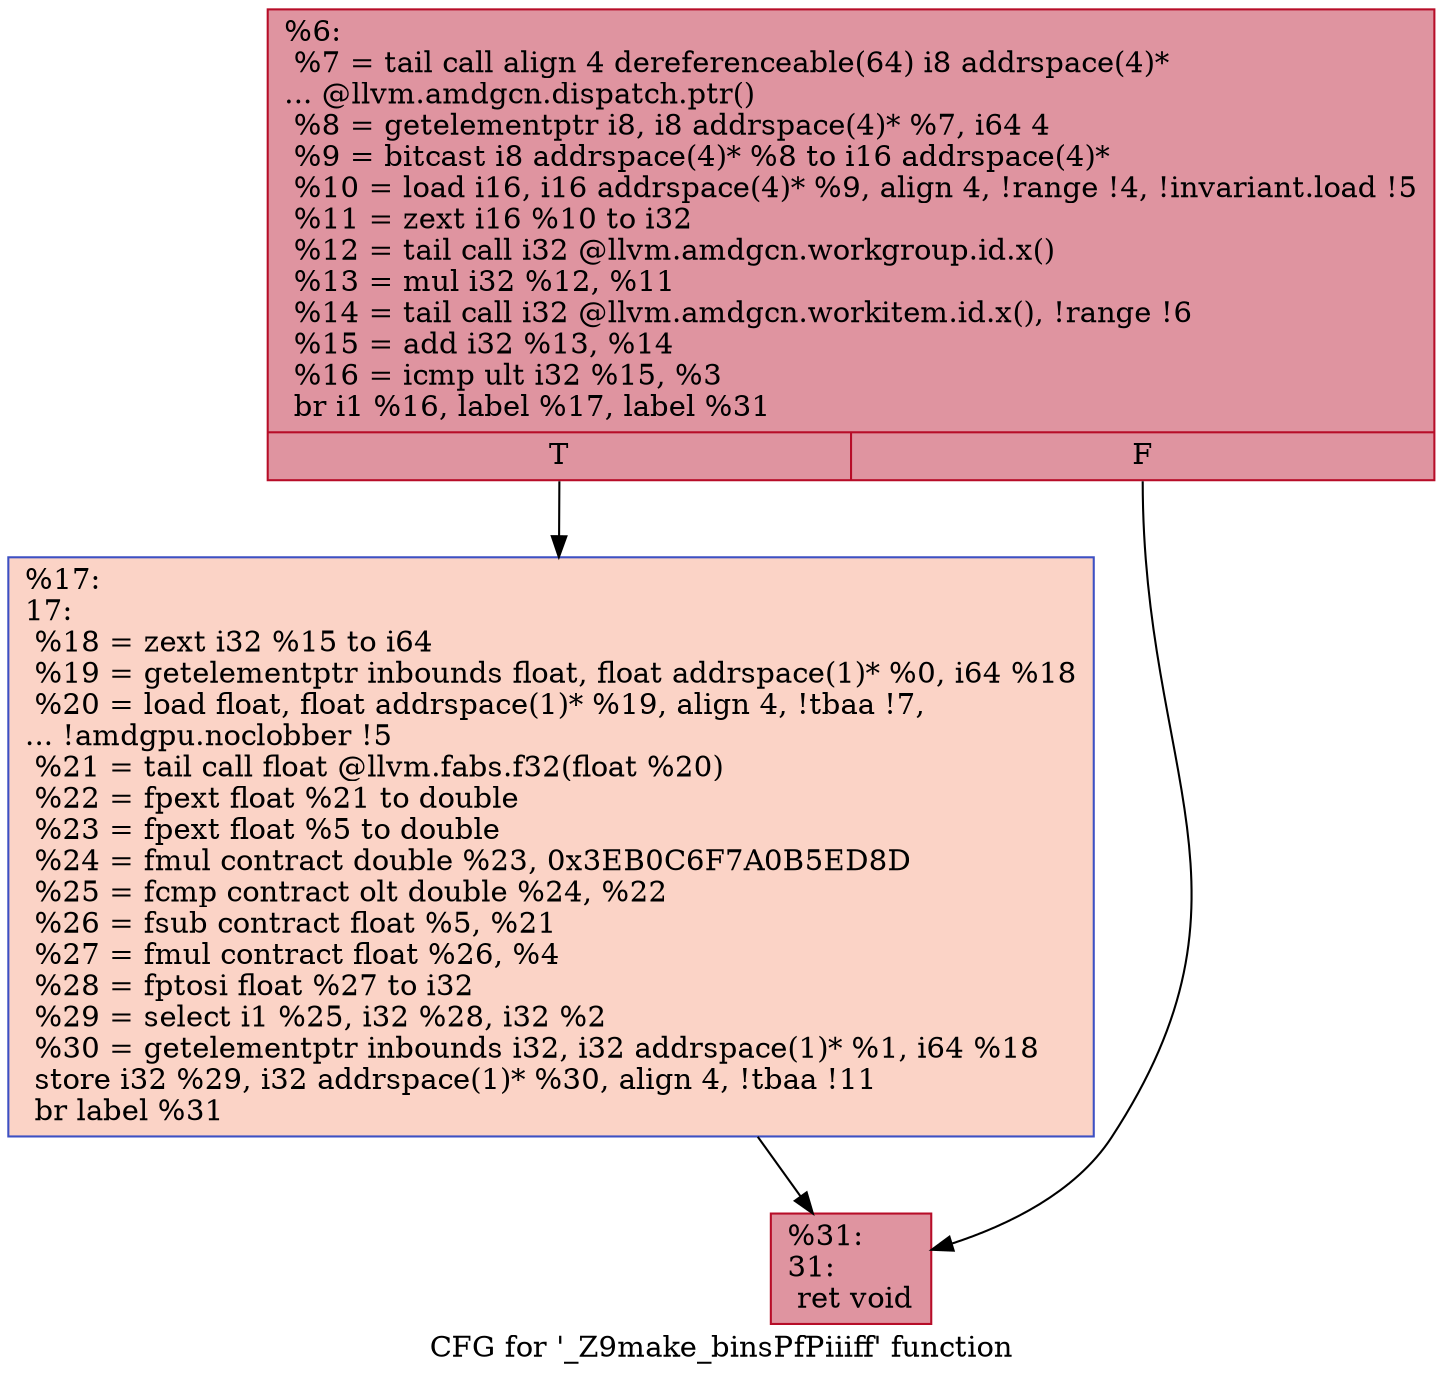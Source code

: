 digraph "CFG for '_Z9make_binsPfPiiiff' function" {
	label="CFG for '_Z9make_binsPfPiiiff' function";

	Node0x57f6350 [shape=record,color="#b70d28ff", style=filled, fillcolor="#b70d2870",label="{%6:\l  %7 = tail call align 4 dereferenceable(64) i8 addrspace(4)*\l... @llvm.amdgcn.dispatch.ptr()\l  %8 = getelementptr i8, i8 addrspace(4)* %7, i64 4\l  %9 = bitcast i8 addrspace(4)* %8 to i16 addrspace(4)*\l  %10 = load i16, i16 addrspace(4)* %9, align 4, !range !4, !invariant.load !5\l  %11 = zext i16 %10 to i32\l  %12 = tail call i32 @llvm.amdgcn.workgroup.id.x()\l  %13 = mul i32 %12, %11\l  %14 = tail call i32 @llvm.amdgcn.workitem.id.x(), !range !6\l  %15 = add i32 %13, %14\l  %16 = icmp ult i32 %15, %3\l  br i1 %16, label %17, label %31\l|{<s0>T|<s1>F}}"];
	Node0x57f6350:s0 -> Node0x57f6c30;
	Node0x57f6350:s1 -> Node0x57f8320;
	Node0x57f6c30 [shape=record,color="#3d50c3ff", style=filled, fillcolor="#f59c7d70",label="{%17:\l17:                                               \l  %18 = zext i32 %15 to i64\l  %19 = getelementptr inbounds float, float addrspace(1)* %0, i64 %18\l  %20 = load float, float addrspace(1)* %19, align 4, !tbaa !7,\l... !amdgpu.noclobber !5\l  %21 = tail call float @llvm.fabs.f32(float %20)\l  %22 = fpext float %21 to double\l  %23 = fpext float %5 to double\l  %24 = fmul contract double %23, 0x3EB0C6F7A0B5ED8D\l  %25 = fcmp contract olt double %24, %22\l  %26 = fsub contract float %5, %21\l  %27 = fmul contract float %26, %4\l  %28 = fptosi float %27 to i32\l  %29 = select i1 %25, i32 %28, i32 %2\l  %30 = getelementptr inbounds i32, i32 addrspace(1)* %1, i64 %18\l  store i32 %29, i32 addrspace(1)* %30, align 4, !tbaa !11\l  br label %31\l}"];
	Node0x57f6c30 -> Node0x57f8320;
	Node0x57f8320 [shape=record,color="#b70d28ff", style=filled, fillcolor="#b70d2870",label="{%31:\l31:                                               \l  ret void\l}"];
}
